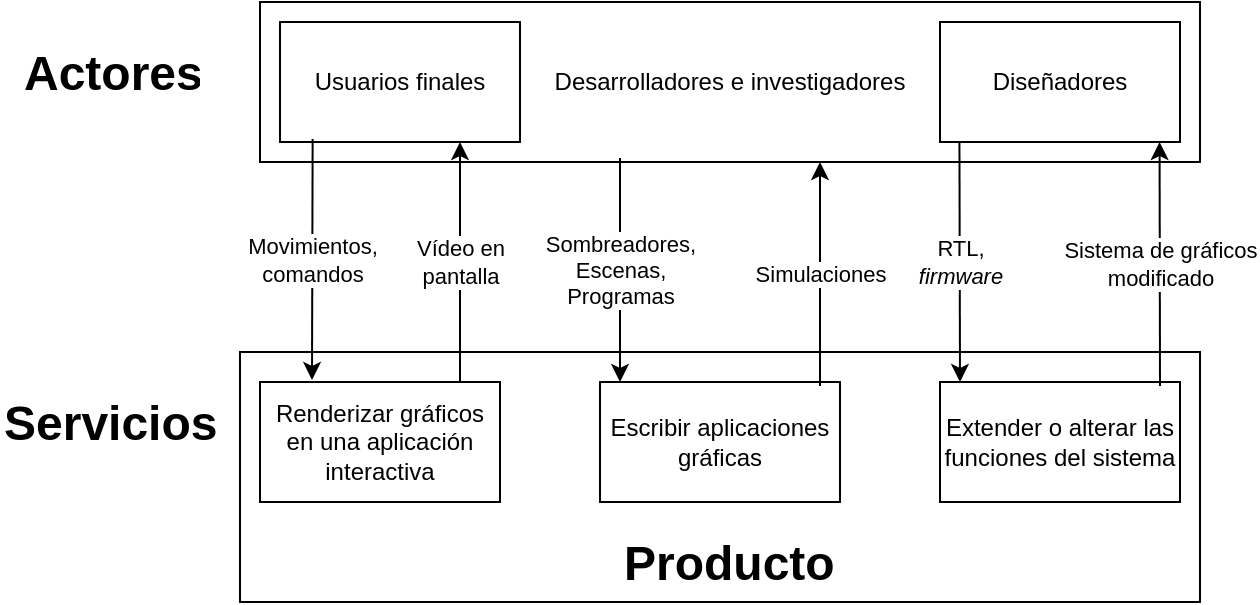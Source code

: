 <mxfile version="24.0.6" type="device">
  <diagram name="Page-1" id="sW1qzQkao8cC7eieJrQE">
    <mxGraphModel dx="603" dy="326" grid="1" gridSize="10" guides="1" tooltips="1" connect="1" arrows="1" fold="1" page="1" pageScale="1" pageWidth="850" pageHeight="1100" math="0" shadow="0">
      <root>
        <mxCell id="0" />
        <mxCell id="1" parent="0" />
        <mxCell id="Qmx1keI5x_QG-CHELu95-35" value="" style="rounded=0;whiteSpace=wrap;html=1;" vertex="1" parent="1">
          <mxGeometry x="340" y="315" width="480" height="125" as="geometry" />
        </mxCell>
        <mxCell id="Qmx1keI5x_QG-CHELu95-2" value="&lt;h1 style=&quot;margin-top: 0px;&quot;&gt;Actores&lt;/h1&gt;&lt;p&gt;&lt;br&gt;&lt;/p&gt;" style="text;html=1;whiteSpace=wrap;overflow=hidden;rounded=0;" vertex="1" parent="1">
          <mxGeometry x="230" y="155" width="90" height="30" as="geometry" />
        </mxCell>
        <mxCell id="Qmx1keI5x_QG-CHELu95-3" value="&lt;h1 style=&quot;margin-top: 0px;&quot;&gt;Servicios&lt;br&gt;&lt;/h1&gt;&lt;p&gt;&lt;br&gt;&lt;/p&gt;" style="text;html=1;whiteSpace=wrap;overflow=hidden;rounded=0;" vertex="1" parent="1">
          <mxGeometry x="220" y="330" width="110" height="30" as="geometry" />
        </mxCell>
        <mxCell id="Qmx1keI5x_QG-CHELu95-4" value="&lt;h1 style=&quot;margin-top: 0px;&quot;&gt;Producto&lt;br&gt;&lt;/h1&gt;&lt;p&gt;&lt;br&gt;&lt;/p&gt;" style="text;html=1;whiteSpace=wrap;overflow=hidden;rounded=0;" vertex="1" parent="1">
          <mxGeometry x="530" y="400" width="110" height="30" as="geometry" />
        </mxCell>
        <mxCell id="Qmx1keI5x_QG-CHELu95-7" value="Desarrolladores e investigadores" style="rounded=0;whiteSpace=wrap;html=1;" vertex="1" parent="1">
          <mxGeometry x="350" y="140" width="470" height="80" as="geometry" />
        </mxCell>
        <mxCell id="Qmx1keI5x_QG-CHELu95-6" value="Usuarios finales" style="rounded=0;whiteSpace=wrap;html=1;" vertex="1" parent="1">
          <mxGeometry x="360" y="150" width="120" height="60" as="geometry" />
        </mxCell>
        <mxCell id="Qmx1keI5x_QG-CHELu95-8" value="Renderizar gráficos en una aplicación interactiva" style="rounded=0;whiteSpace=wrap;html=1;" vertex="1" parent="1">
          <mxGeometry x="350" y="330" width="120" height="60" as="geometry" />
        </mxCell>
        <mxCell id="Qmx1keI5x_QG-CHELu95-12" value="" style="endArrow=classic;html=1;rounded=0;exitX=0.136;exitY=0.975;exitDx=0;exitDy=0;exitPerimeter=0;" edge="1" parent="1" source="Qmx1keI5x_QG-CHELu95-6">
          <mxGeometry relative="1" as="geometry">
            <mxPoint x="510" y="330" as="sourcePoint" />
            <mxPoint x="376" y="329" as="targetPoint" />
          </mxGeometry>
        </mxCell>
        <mxCell id="Qmx1keI5x_QG-CHELu95-13" value="&lt;div&gt;Movimientos,&lt;/div&gt;&lt;div&gt;comandos&lt;br&gt;&lt;/div&gt;" style="edgeLabel;resizable=0;html=1;;align=center;verticalAlign=middle;" connectable="0" vertex="1" parent="Qmx1keI5x_QG-CHELu95-12">
          <mxGeometry relative="1" as="geometry" />
        </mxCell>
        <mxCell id="Qmx1keI5x_QG-CHELu95-16" value="" style="endArrow=classic;html=1;rounded=0;exitX=0.136;exitY=0.975;exitDx=0;exitDy=0;exitPerimeter=0;" edge="1" parent="1">
          <mxGeometry relative="1" as="geometry">
            <mxPoint x="450" y="330" as="sourcePoint" />
            <mxPoint x="450" y="210" as="targetPoint" />
          </mxGeometry>
        </mxCell>
        <mxCell id="Qmx1keI5x_QG-CHELu95-17" value="&lt;div&gt;Vídeo en&lt;/div&gt;&lt;div&gt;pantalla&lt;br&gt;&lt;/div&gt;" style="edgeLabel;resizable=0;html=1;;align=center;verticalAlign=middle;" connectable="0" vertex="1" parent="Qmx1keI5x_QG-CHELu95-16">
          <mxGeometry relative="1" as="geometry" />
        </mxCell>
        <mxCell id="Qmx1keI5x_QG-CHELu95-18" value="Escribir aplicaciones gráficas" style="rounded=0;whiteSpace=wrap;html=1;" vertex="1" parent="1">
          <mxGeometry x="520" y="330" width="120" height="60" as="geometry" />
        </mxCell>
        <mxCell id="Qmx1keI5x_QG-CHELu95-19" value="" style="endArrow=classic;html=1;rounded=0;" edge="1" parent="1">
          <mxGeometry relative="1" as="geometry">
            <mxPoint x="530" y="218" as="sourcePoint" />
            <mxPoint x="530" y="330" as="targetPoint" />
          </mxGeometry>
        </mxCell>
        <mxCell id="Qmx1keI5x_QG-CHELu95-20" value="&lt;div&gt;Sombreadores,&lt;/div&gt;&lt;div&gt;Escenas,&lt;/div&gt;&lt;div&gt;Programas&lt;br&gt;&lt;/div&gt;" style="edgeLabel;resizable=0;html=1;;align=center;verticalAlign=middle;" connectable="0" vertex="1" parent="Qmx1keI5x_QG-CHELu95-19">
          <mxGeometry relative="1" as="geometry" />
        </mxCell>
        <mxCell id="Qmx1keI5x_QG-CHELu95-22" value="" style="endArrow=classic;html=1;rounded=0;" edge="1" parent="1">
          <mxGeometry relative="1" as="geometry">
            <mxPoint x="630" y="332" as="sourcePoint" />
            <mxPoint x="630" y="220" as="targetPoint" />
          </mxGeometry>
        </mxCell>
        <mxCell id="Qmx1keI5x_QG-CHELu95-23" value="&lt;div&gt;Simulaciones&lt;br&gt;&lt;/div&gt;" style="edgeLabel;resizable=0;html=1;;align=center;verticalAlign=middle;" connectable="0" vertex="1" parent="Qmx1keI5x_QG-CHELu95-22">
          <mxGeometry relative="1" as="geometry" />
        </mxCell>
        <mxCell id="Qmx1keI5x_QG-CHELu95-27" value="Extender o alterar las funciones del sistema" style="rounded=0;whiteSpace=wrap;html=1;" vertex="1" parent="1">
          <mxGeometry x="690" y="330" width="120" height="60" as="geometry" />
        </mxCell>
        <mxCell id="Qmx1keI5x_QG-CHELu95-28" value="" style="endArrow=classic;html=1;rounded=0;exitX=0.081;exitY=0.994;exitDx=0;exitDy=0;exitPerimeter=0;" edge="1" parent="1" source="Qmx1keI5x_QG-CHELu95-34">
          <mxGeometry relative="1" as="geometry">
            <mxPoint x="700" y="218" as="sourcePoint" />
            <mxPoint x="700" y="330" as="targetPoint" />
          </mxGeometry>
        </mxCell>
        <mxCell id="Qmx1keI5x_QG-CHELu95-29" value="&lt;div&gt;RTL,&lt;/div&gt;&lt;div&gt;&lt;i&gt;firmware&lt;/i&gt;&lt;br&gt;&lt;/div&gt;" style="edgeLabel;resizable=0;html=1;;align=center;verticalAlign=middle;" connectable="0" vertex="1" parent="Qmx1keI5x_QG-CHELu95-28">
          <mxGeometry relative="1" as="geometry" />
        </mxCell>
        <mxCell id="Qmx1keI5x_QG-CHELu95-30" value="" style="endArrow=classic;html=1;rounded=0;entryX=0.957;entryY=0.875;entryDx=0;entryDy=0;entryPerimeter=0;" edge="1" parent="1" target="Qmx1keI5x_QG-CHELu95-7">
          <mxGeometry relative="1" as="geometry">
            <mxPoint x="800" y="332" as="sourcePoint" />
            <mxPoint x="800" y="220" as="targetPoint" />
          </mxGeometry>
        </mxCell>
        <mxCell id="Qmx1keI5x_QG-CHELu95-31" value="&lt;div&gt;Sistema de gráficos&lt;/div&gt;&lt;div&gt;modificado&lt;br&gt;&lt;/div&gt;" style="edgeLabel;resizable=0;html=1;;align=center;verticalAlign=middle;" connectable="0" vertex="1" parent="Qmx1keI5x_QG-CHELu95-30">
          <mxGeometry relative="1" as="geometry" />
        </mxCell>
        <mxCell id="Qmx1keI5x_QG-CHELu95-34" value="Diseñadores" style="rounded=0;whiteSpace=wrap;html=1;" vertex="1" parent="1">
          <mxGeometry x="690" y="150" width="120" height="60" as="geometry" />
        </mxCell>
      </root>
    </mxGraphModel>
  </diagram>
</mxfile>
